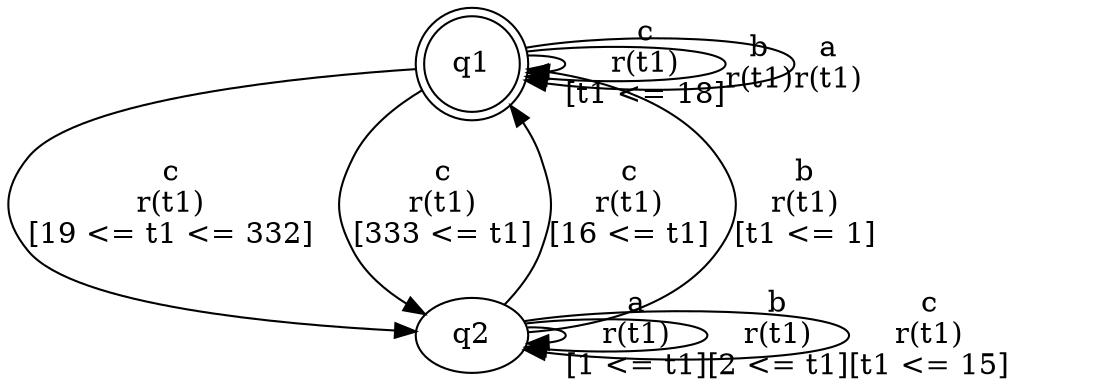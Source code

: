 digraph "tests_1/test44/solution1000/solution" {
	q1[label=q1 shape=doublecircle]
	q2[label=q2]
	q1 -> q1[label="c\nr(t1)\n[t1 <= 18]"]
	q1 -> q1[label="b\nr(t1)\n"]
	q1 -> q1[label="a\nr(t1)\n"]
	q1 -> q2[label="c\nr(t1)\n[19 <= t1 <= 332]"]
	q2 -> q2[label="a\nr(t1)\n[1 <= t1]"]
	q2 -> q2[label="b\nr(t1)\n[2 <= t1]"]
	q2 -> q2[label="c\nr(t1)\n[t1 <= 15]"]
	q2 -> q1[label="c\nr(t1)\n[16 <= t1]"]
	q2 -> q1[label="b\nr(t1)\n[t1 <= 1]"]
	q1 -> q2[label="c\nr(t1)\n[333 <= t1]"]
}

